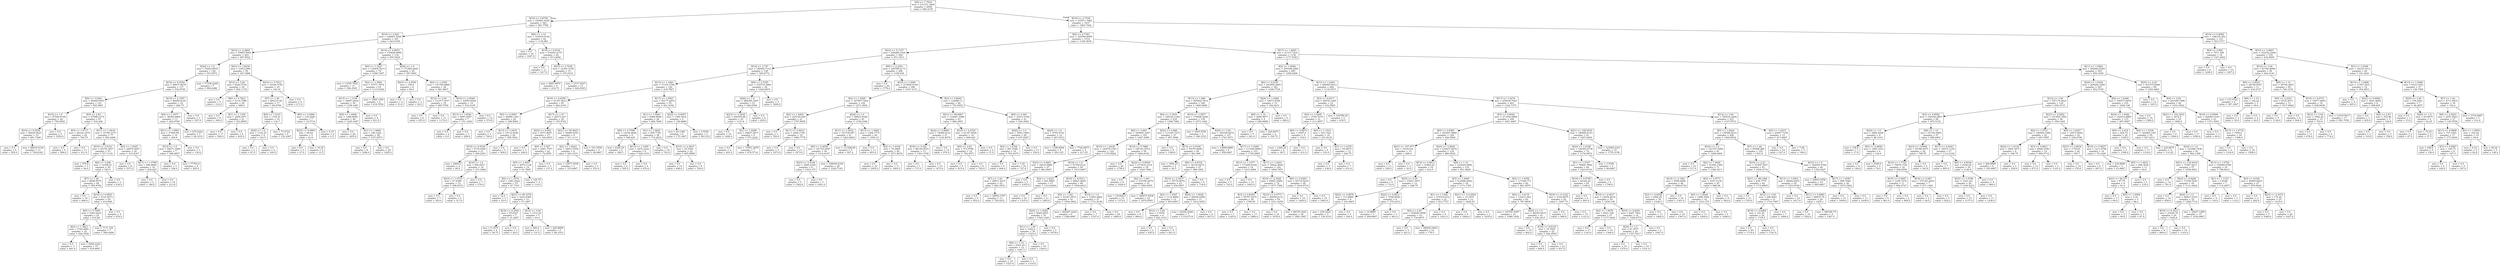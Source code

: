 digraph Tree {
node [shape=box] ;
0 [label="X[9] <= 1.7918\nmse = 331331.1669\nsamples = 2000\nvalue = 994.4155"] ;
1 [label="X[18] <= 9.8759\nmse = 193061.0329\nsamples = 363\nvalue = 681.7769"] ;
0 -> 1 [labeldistance=2.5, labelangle=45, headlabel="True"] ;
2 [label="X[10] <= 2.824\nmse = 144801.2926\nsamples = 321\nvalue = 623.0156"] ;
1 -> 2 ;
3 [label="X[10] <= 2.2804\nmse = 76603.5644\nsamples = 203\nvalue = 487.8522"] ;
2 -> 3 ;
4 [label="X[20] <= 1.0\nmse = 79263.8655\nsamples = 144\nvalue = 553.5972"] ;
3 -> 4 ;
5 [label="X[18] <= 8.5554\nmse = 68837.8678\nsamples = 137\nvalue = 530.9708"] ;
4 -> 5 ;
6 [label="X[0] <= 3.2041\nmse = 60948.5455\nsamples = 121\nvalue = 565.9091"] ;
5 -> 6 ;
7 [label="X[15] <= 1.0\nmse = 67040.9149\nsamples = 24\nvalue = 758.4583"] ;
6 -> 7 ;
8 [label="X[19] <= 0.9559\nmse = 56429.5623\nsamples = 19\nvalue = 681.7368"] ;
7 -> 8 ;
9 [label="mse = 0.0\nsamples = 8\nvalue = 595.0"] ;
8 -> 9 ;
10 [label="mse = 88018.5124\nsamples = 11\nvalue = 744.8182"] ;
8 -> 10 ;
11 [label="mse = 0.0\nsamples = 5\nvalue = 1050.0"] ;
7 -> 11 ;
12 [label="X[4] <= 2.83\nmse = 47998.2374\nsamples = 97\nvalue = 518.268"] ;
6 -> 12 ;
13 [label="X[5] <= 1.0717\nmse = 26142.1875\nsamples = 20\nvalue = 764.75"] ;
12 -> 13 ;
14 [label="mse = 0.0\nsamples = 9\nvalue = 586.0"] ;
13 -> 14 ;
15 [label="mse = 0.0\nsamples = 11\nvalue = 911.0"] ;
13 -> 15 ;
16 [label="X[11] <= 1.0416\nmse = 33796.3157\nsamples = 77\nvalue = 454.2468"] ;
12 -> 16 ;
17 [label="X[18] <= 3.0143\nmse = 25155.3457\nsamples = 53\nvalue = 517.1132"] ;
16 -> 17 ;
18 [label="mse = 578.0\nsamples = 3\nvalue = 44.0"] ;
17 -> 18 ;
19 [label="X[6] <= 3.296\nmse = 12394.01\nsamples = 50\nvalue = 545.5"] ;
17 -> 19 ;
20 [label="X[7] <= 1.26\nmse = 8698.9579\nsamples = 48\nvalue = 558.4792"] ;
19 -> 20 ;
21 [label="mse = 0.0\nsamples = 19\nvalue = 466.0"] ;
20 -> 21 ;
22 [label="X[19] <= 0.9953\nmse = 5123.8573\nsamples = 29\nvalue = 619.069"] ;
20 -> 22 ;
23 [label="X[0] <= 5.7099\nmse = 5383.6416\nsamples = 25\nvalue = 610.28"] ;
22 -> 23 ;
24 [label="X[2] <= 1.3823\nmse = 3742.4691\nsamples = 18\nvalue = 626.5556"] ;
23 -> 24 ;
25 [label="mse = 0.0\nsamples = 3\nvalue = 661.0"] ;
24 -> 25 ;
26 [label="mse = 4206.2222\nsamples = 15\nvalue = 619.6667"] ;
24 -> 26 ;
27 [label="mse = 7171.102\nsamples = 7\nvalue = 568.4286"] ;
23 -> 27 ;
28 [label="mse = 0.0\nsamples = 4\nvalue = 674.0"] ;
22 -> 28 ;
29 [label="mse = 0.0\nsamples = 2\nvalue = 234.0"] ;
19 -> 29 ;
30 [label="X[2] <= 1.4545\nmse = 24876.9097\nsamples = 24\nvalue = 315.4167"] ;
16 -> 30 ;
31 [label="mse = 0.0\nsamples = 8\nvalue = 537.0"] ;
30 -> 31 ;
32 [label="X[11] <= 1.0788\nmse = 490.9844\nsamples = 16\nvalue = 204.625"] ;
30 -> 32 ;
33 [label="mse = 0.0\nsamples = 2\nvalue = 146.0"] ;
32 -> 33 ;
34 [label="mse = 0.0\nsamples = 14\nvalue = 213.0"] ;
32 -> 34 ;
35 [label="X[10] <= 2.1597\nmse = 49456.8125\nsamples = 16\nvalue = 266.75"] ;
5 -> 35 ;
36 [label="X[9] <= 1.3077\nmse = 38562.6864\nsamples = 13\nvalue = 202.0769"] ;
35 -> 36 ;
37 [label="X[11] <= 1.0883\nmse = 37944.96\nsamples = 10\nvalue = 254.8"] ;
36 -> 37 ;
38 [label="X[15] <= 1.0\nmse = 44671.3469\nsamples = 7\nvalue = 308.2857"] ;
37 -> 38 ;
39 [label="mse = 0.0\nsamples = 3\nvalue = 326.0"] ;
38 -> 39 ;
40 [label="mse = 77763.0\nsamples = 4\nvalue = 295.0"] ;
38 -> 40 ;
41 [label="mse = 0.0\nsamples = 3\nvalue = 130.0"] ;
37 -> 41 ;
42 [label="mse = 470.2222\nsamples = 3\nvalue = 26.3333"] ;
36 -> 42 ;
43 [label="mse = 0.0\nsamples = 3\nvalue = 547.0"] ;
35 -> 43 ;
44 [label="mse = 77196.2449\nsamples = 7\nvalue = 996.4286"] ;
4 -> 44 ;
45 [label="X[23] <= 3.8236\nmse = 33812.848\nsamples = 59\nvalue = 327.3898"] ;
3 -> 45 ;
46 [label="X[12] <= 3.04\nmse = 8244.5744\nsamples = 34\nvalue = 462.1176"] ;
45 -> 46 ;
47 [label="mse = 0.0\nsamples = 5\nvalue = 312.0"] ;
46 -> 47 ;
48 [label="X[6] <= 5.7812\nmse = 5110.7586\nsamples = 29\nvalue = 488.0"] ;
46 -> 48 ;
49 [label="mse = 0.0\nsamples = 8\nvalue = 394.0"] ;
48 -> 49 ;
50 [label="X[1] <= 1.1355\nmse = 2409.2971\nsamples = 21\nvalue = 523.8095"] ;
48 -> 50 ;
51 [label="mse = 0.0\nsamples = 17\nvalue = 500.0"] ;
50 -> 51 ;
52 [label="mse = 0.0\nsamples = 4\nvalue = 625.0"] ;
50 -> 52 ;
53 [label="X[23] <= 5.7612\nmse = 10326.3744\nsamples = 25\nvalue = 144.16"] ;
45 -> 53 ;
54 [label="X[7] <= 1.26\nmse = 4052.0138\nsamples = 17\nvalue = 84.4706"] ;
53 -> 54 ;
55 [label="X[9] <= 1.5141\nmse = 1145.41\nsamples = 10\nvalue = 132.7"] ;
54 -> 55 ;
56 [label="X[26] <= 1.0\nmse = 1332.25\nsamples = 4\nvalue = 103.5"] ;
55 -> 56 ;
57 [label="mse = 0.0\nsamples = 2\nvalue = 67.0"] ;
56 -> 57 ;
58 [label="mse = 0.0\nsamples = 2\nvalue = 140.0"] ;
56 -> 58 ;
59 [label="mse = 73.4722\nsamples = 6\nvalue = 152.1667"] ;
55 -> 59 ;
60 [label="X[0] <= 3.0486\nmse = 134.2449\nsamples = 7\nvalue = 15.5714"] ;
54 -> 60 ;
61 [label="X[22] <= 0.9993\nmse = 60.64\nsamples = 5\nvalue = 21.6"] ;
60 -> 61 ;
62 [label="mse = 8.0\nsamples = 3\nvalue = 27.0"] ;
61 -> 62 ;
63 [label="mse = 30.25\nsamples = 2\nvalue = 13.5"] ;
61 -> 63 ;
64 [label="mse = 0.25\nsamples = 2\nvalue = 0.5"] ;
60 -> 64 ;
65 [label="mse = 0.0\nsamples = 8\nvalue = 271.0"] ;
53 -> 65 ;
66 [label="X[14] <= 0.8853\nmse = 176626.6889\nsamples = 118\nvalue = 855.5424"] ;
2 -> 66 ;
67 [label="X[0] <= 1.3227\nmse = 116454.5215\nsamples = 74\nvalue = 1008.7297"] ;
66 -> 67 ;
68 [label="mse = 13355.7025\nsamples = 11\nvalue = 396.4545"] ;
67 -> 68 ;
69 [label="X[2] <= 1.5991\nmse = 57571.7874\nsamples = 63\nvalue = 1115.6349"] ;
67 -> 69 ;
70 [label="X[13] <= 1.1194\nmse = 18067.6818\nsamples = 54\nvalue = 1199.1481"] ;
69 -> 70 ;
71 [label="X[9] <= 1.4408\nmse = 1266.8056\nsamples = 48\nvalue = 1245.1667"] ;
70 -> 71 ;
72 [label="mse = 0.0\nsamples = 20\nvalue = 1205.0"] ;
71 -> 72 ;
73 [label="X[1] <= 1.0689\nmse = 196.1224\nsamples = 28\nvalue = 1273.8571"] ;
71 -> 73 ;
74 [label="mse = 0.0\nsamples = 8\nvalue = 1296.0"] ;
73 -> 74 ;
75 [label="mse = 0.0\nsamples = 20\nvalue = 1265.0"] ;
73 -> 75 ;
76 [label="mse = 0.0\nsamples = 6\nvalue = 831.0"] ;
70 -> 76 ;
77 [label="mse = 1669.1358\nsamples = 9\nvalue = 614.5556"] ;
69 -> 77 ;
78 [label="X[26] <= 1.0\nmse = 171984.2645\nsamples = 44\nvalue = 597.9091"] ;
66 -> 78 ;
79 [label="X[23] <= 4.4554\nmse = 338.0\nsamples = 6\nvalue = 66.0"] ;
78 -> 79 ;
80 [label="mse = 0.0\nsamples = 4\nvalue = 53.0"] ;
79 -> 80 ;
81 [label="mse = 0.0\nsamples = 2\nvalue = 92.0"] ;
79 -> 81 ;
82 [label="X[2] <= 1.4395\nmse = 147359.9889\nsamples = 38\nvalue = 681.8947"] ;
78 -> 82 ;
83 [label="X[12] <= 3.04\nmse = 111077.4017\nsamples = 19\nvalue = 945.5789"] ;
82 -> 83 ;
84 [label="mse = 0.0\nsamples = 6\nvalue = 455.0"] ;
83 -> 84 ;
85 [label="mse = 0.0\nsamples = 13\nvalue = 1172.0"] ;
83 -> 85 ;
86 [label="X[10] <= 2.8546\nmse = 44583.8504\nsamples = 19\nvalue = 418.2105"] ;
82 -> 86 ;
87 [label="X[13] <= 1.0546\nmse = 8081.8367\nsamples = 7\nvalue = 151.1429"] ;
86 -> 87 ;
88 [label="mse = 0.0\nsamples = 2\nvalue = 9.0"] ;
87 -> 88 ;
89 [label="mse = 0.0\nsamples = 5\nvalue = 208.0"] ;
87 -> 89 ;
90 [label="mse = 0.0\nsamples = 12\nvalue = 574.0"] ;
86 -> 90 ;
91 [label="X[8] <= 1.14\nmse = 333818.9144\nsamples = 42\nvalue = 1130.881"] ;
1 -> 91 ;
92 [label="mse = 0.0\nsamples = 16\nvalue = 1647.0"] ;
91 -> 92 ;
93 [label="X[19] <= 0.9154\nmse = 274443.2737\nsamples = 26\nvalue = 813.2692"] ;
91 -> 93 ;
94 [label="mse = 0.0\nsamples = 11\nvalue = 1417.0"] ;
93 -> 94 ;
95 [label="X[23] <= 3.7636\nmse = 12393.3156\nsamples = 15\nvalue = 370.5333"] ;
93 -> 95 ;
96 [label="mse = 6697.6875\nsamples = 4\nvalue = 216.75"] ;
95 -> 96 ;
97 [label="mse = 2737.5207\nsamples = 11\nvalue = 426.4545"] ;
95 -> 97 ;
98 [label="X[10] <= 2.7538\nmse = 335511.7662\nsamples = 1637\nvalue = 1063.7422"] ;
0 -> 98 [labeldistance=2.5, labelangle=-45, headlabel="False"] ;
99 [label="X[6] <= 2.7383\nmse = 325506.8999\nsamples = 1514\nvalue = 1104.3639"] ;
98 -> 99 ;
100 [label="X[23] <= 5.1157\nmse = 294286.1924\nsamples = 364\nvalue = 873.1813"] ;
99 -> 100 ;
101 [label="X[10] <= 2.727\nmse = 196962.7123\nsamples = 158\nvalue = 565.6772"] ;
100 -> 101 ;
102 [label="X[13] <= 1.1063\nmse = 71310.3789\nsamples = 120\nvalue = 418.7667"] ;
101 -> 102 ;
103 [label="X[19] <= 0.9358\nmse = 41307.8613\nsamples = 65\nvalue = 264.2154"] ;
102 -> 103 ;
104 [label="X[5] <= 0.9567\nmse = 26999.1391\nsamples = 29\nvalue = 398.5862"] ;
103 -> 104 ;
105 [label="mse = 0.0\nsamples = 3\nvalue = 740.0"] ;
104 -> 105 ;
106 [label="X[13] <= 1.0472\nmse = 15112.9246\nsamples = 26\nvalue = 359.1923"] ;
104 -> 106 ;
107 [label="X[19] <= 0.9199\nmse = 5735.0385\nsamples = 21\nvalue = 309.2381"] ;
106 -> 107 ;
108 [label="mse = 2809.0\nsamples = 2\nvalue = 99.0"] ;
107 -> 108 ;
109 [label="X[16] <= 1.0\nmse = 900.6537\nsamples = 19\nvalue = 331.3684"] ;
107 -> 109 ;
110 [label="X[23] <= 1.6733\nmse = 47.6389\nsamples = 12\nvalue = 308.8333"] ;
109 -> 110 ;
111 [label="mse = 0.0\nsamples = 7\nvalue = 303.0"] ;
110 -> 111 ;
112 [label="mse = 0.0\nsamples = 5\nvalue = 317.0"] ;
110 -> 112 ;
113 [label="mse = 0.0\nsamples = 7\nvalue = 370.0"] ;
109 -> 113 ;
114 [label="mse = 0.0\nsamples = 5\nvalue = 569.0"] ;
106 -> 114 ;
115 [label="X[17] <= 1.07\nmse = 26573.027\nsamples = 36\nvalue = 155.9722"] ;
103 -> 115 ;
116 [label="X[24] <= 0.954\nmse = 6571.8957\nsamples = 27\nvalue = 104.2593"] ;
115 -> 116 ;
117 [label="mse = 0.0\nsamples = 5\nvalue = 246.0"] ;
116 -> 117 ;
118 [label="X[0] <= 5.527\nmse = 2461.7707\nsamples = 22\nvalue = 72.0455"] ;
116 -> 118 ;
119 [label="X[5] <= 1.0957\nmse = 2079.1136\nsamples = 19\nvalue = 61.7895"] ;
118 -> 119 ;
120 [label="X[2] <= 1.3576\nmse = 1661.2622\nsamples = 15\nvalue = 47.7333"] ;
119 -> 120 ;
121 [label="mse = 32.0\nsamples = 3\nvalue = 10.0"] ;
120 -> 121 ;
122 [label="X[21] <= 85.1078\nmse = 1623.6389\nsamples = 12\nvalue = 57.1667"] ;
120 -> 122 ;
123 [label="X[18] <= 6.4503\nmse = 95.6327\nsamples = 7\nvalue = 31.2857"] ;
122 -> 123 ;
124 [label="mse = 0.1875\nsamples = 4\nvalue = 39.75"] ;
123 -> 124 ;
125 [label="mse = 0.0\nsamples = 3\nvalue = 20.0"] ;
123 -> 125 ;
126 [label="X[12] <= 3.04\nmse = 1512.24\nsamples = 5\nvalue = 93.4"] ;
122 -> 126 ;
127 [label="mse = 484.0\nsamples = 2\nvalue = 131.0"] ;
126 -> 127 ;
128 [label="mse = 626.8889\nsamples = 3\nvalue = 68.3333"] ;
126 -> 128 ;
129 [label="mse = 126.75\nsamples = 4\nvalue = 114.5"] ;
119 -> 129 ;
130 [label="mse = 0.0\nsamples = 3\nvalue = 137.0"] ;
118 -> 130 ;
131 [label="X[21] <= 95.4045\nmse = 54485.6543\nsamples = 9\nvalue = 311.1111"] ;
115 -> 131 ;
132 [label="X[2] <= 1.6023\nmse = 29013.5556\nsamples = 6\nvalue = 443.3333"] ;
131 -> 132 ;
133 [label="mse = 33973.5556\nsamples = 3\nvalue = 333.6667"] ;
132 -> 133 ;
134 [label="mse = 0.0\nsamples = 3\nvalue = 553.0"] ;
132 -> 134 ;
135 [label="mse = 533.5556\nsamples = 3\nvalue = 46.6667"] ;
131 -> 135 ;
136 [label="X[17] <= 1.0597\nmse = 45177.2979\nsamples = 55\nvalue = 601.4182"] ;
102 -> 136 ;
137 [label="X[1] <= 1.0463\nmse = 6066.9646\nsamples = 46\nvalue = 689.7609"] ;
136 -> 137 ;
138 [label="X[0] <= 4.7588\nmse = 14339.4844\nsamples = 8\nvalue = 568.625"] ;
137 -> 138 ;
139 [label="mse = 4160.25\nsamples = 2\nvalue = 389.5"] ;
138 -> 139 ;
140 [label="X[13] <= 1.1095\nmse = 3472.2222\nsamples = 6\nvalue = 628.3333"] ;
138 -> 140 ;
141 [label="mse = 0.0\nsamples = 2\nvalue = 545.0"] ;
140 -> 141 ;
142 [label="mse = 0.0\nsamples = 4\nvalue = 670.0"] ;
140 -> 142 ;
143 [label="X[1] <= 1.0642\nmse = 585.7729\nsamples = 38\nvalue = 715.2632"] ;
137 -> 143 ;
144 [label="mse = 0.0\nsamples = 16\nvalue = 743.0"] ;
143 -> 144 ;
145 [label="X[10] <= 2.5037\nmse = 45.3554\nsamples = 22\nvalue = 695.0909"] ;
143 -> 145 ;
146 [label="mse = 0.0\nsamples = 14\nvalue = 690.0"] ;
145 -> 146 ;
147 [label="mse = 0.0\nsamples = 8\nvalue = 704.0"] ;
145 -> 147 ;
148 [label="X[22] <= 0.9057\nmse = 1306.5432\nsamples = 9\nvalue = 149.8889"] ;
136 -> 148 ;
149 [label="mse = 40.1389\nsamples = 6\nvalue = 175.1667"] ;
148 -> 149 ;
150 [label="mse = 5.5556\nsamples = 3\nvalue = 99.3333"] ;
148 -> 150 ;
151 [label="X[9] <= 2.7255\nmse = 310374.3968\nsamples = 38\nvalue = 1029.6053"] ;
101 -> 151 ;
152 [label="X[26] <= 1.0\nmse = 280385.3297\nsamples = 33\nvalue = 928.9394"] ;
151 -> 152 ;
153 [label="X[23] <= 3.3638\nmse = 200354.88\nsamples = 25\nvalue = 1131.8"] ;
152 -> 153 ;
154 [label="mse = 0.0\nsamples = 16\nvalue = 1446.0"] ;
153 -> 154 ;
155 [label="X[1] <= 1.0298\nmse = 69027.0617\nsamples = 9\nvalue = 573.2222"] ;
153 -> 155 ;
156 [label="mse = 0.0\nsamples = 2\nvalue = 201.0"] ;
155 -> 156 ;
157 [label="mse = 37853.3878\nsamples = 7\nvalue = 679.5714"] ;
155 -> 157 ;
158 [label="mse = 0.0\nsamples = 8\nvalue = 295.0"] ;
152 -> 158 ;
159 [label="mse = 0.0\nsamples = 5\nvalue = 1694.0"] ;
151 -> 159 ;
160 [label="X[9] <= 2.2261\nmse = 240780.2173\nsamples = 206\nvalue = 1109.034"] ;
100 -> 160 ;
161 [label="mse = 0.0\nsamples = 20\nvalue = 1776.0"] ;
160 -> 161 ;
162 [label="X[10] <= 1.8481\nmse = 213694.6144\nsamples = 186\nvalue = 1037.3172"] ;
160 -> 162 ;
163 [label="X[2] <= 1.5409\nmse = 167087.7264\nsamples = 102\nvalue = 1271.3824"] ;
162 -> 163 ;
164 [label="X[2] <= 1.4465\nmse = 225140.059\nsamples = 21\nvalue = 1707.8095"] ;
163 -> 164 ;
165 [label="mse = 0.0\nsamples = 3\nvalue = 550.0"] ;
164 -> 165 ;
166 [label="X[11] <= 0.9033\nmse = 2006.1728\nsamples = 18\nvalue = 1900.7778"] ;
164 -> 166 ;
167 [label="mse = 0.0\nsamples = 5\nvalue = 1973.0"] ;
166 -> 167 ;
168 [label="mse = 0.0\nsamples = 13\nvalue = 1873.0"] ;
166 -> 168 ;
169 [label="X[26] <= 1.0\nmse = 89853.9326\nsamples = 81\nvalue = 1158.2346"] ;
163 -> 169 ;
170 [label="X[11] <= 1.0252\nmse = 153736.997\nsamples = 41\nvalue = 1263.6829"] ;
169 -> 170 ;
171 [label="X[0] <= 5.2659\nmse = 141723.4097\nsamples = 36\nvalue = 1310.4167"] ;
170 -> 171 ;
172 [label="X[23] <= 5.4148\nmse = 3900.2344\nsamples = 8\nvalue = 1610.375"] ;
171 -> 172 ;
173 [label="mse = 0.0\nsamples = 5\nvalue = 1562.0"] ;
172 -> 173 ;
174 [label="mse = 0.0\nsamples = 3\nvalue = 1691.0"] ;
172 -> 174 ;
175 [label="mse = 148049.4184\nsamples = 28\nvalue = 1224.7143"] ;
171 -> 175 ;
176 [label="mse = 111288.96\nsamples = 5\nvalue = 927.2"] ;
170 -> 176 ;
177 [label="X[13] <= 1.0465\nmse = 1294.1775\nsamples = 40\nvalue = 1050.15"] ;
169 -> 177 ;
178 [label="mse = 0.0\nsamples = 11\nvalue = 993.0"] ;
177 -> 178 ;
179 [label="X[2] <= 1.6336\nmse = 76.2806\nsamples = 29\nvalue = 1071.8276"] ;
177 -> 179 ;
180 [label="mse = 0.0\nsamples = 18\nvalue = 1065.0"] ;
179 -> 180 ;
181 [label="mse = 0.0\nsamples = 11\nvalue = 1083.0"] ;
179 -> 181 ;
182 [label="X[3] <= 0.8044\nmse = 122980.11\nsamples = 84\nvalue = 753.0952"] ;
162 -> 182 ;
183 [label="X[21] <= 98.8067\nmse = 114691.3088\nsamples = 43\nvalue = 966.3953"] ;
182 -> 183 ;
184 [label="X[22] <= 0.8885\nmse = 74008.6118\nsamples = 27\nvalue = 1130.4074"] ;
183 -> 184 ;
185 [label="X[18] <= 5.422\nmse = 96159.0533\nsamples = 13\nvalue = 1303.1538"] ;
184 -> 185 ;
186 [label="mse = 0.0\nsamples = 3\nvalue = 737.0"] ;
185 -> 186 ;
187 [label="mse = 0.0\nsamples = 10\nvalue = 1473.0"] ;
185 -> 187 ;
188 [label="mse = 0.0\nsamples = 14\nvalue = 970.0"] ;
184 -> 188 ;
189 [label="X[10] <= 2.4725\nmse = 61347.8594\nsamples = 16\nvalue = 689.625"] ;
183 -> 189 ;
190 [label="X[4] <= 2.83\nmse = 573.9796\nsamples = 14\nvalue = 782.8571"] ;
189 -> 190 ;
191 [label="mse = 0.0\nsamples = 5\nvalue = 815.0"] ;
190 -> 191 ;
192 [label="mse = 0.0\nsamples = 9\nvalue = 765.0"] ;
190 -> 192 ;
193 [label="mse = 0.0\nsamples = 2\nvalue = 37.0"] ;
189 -> 193 ;
194 [label="X[9] <= 2.943\nmse = 33913.0184\nsamples = 41\nvalue = 529.3902"] ;
182 -> 194 ;
195 [label="X[26] <= 1.0\nmse = 5943.3389\nsamples = 29\nvalue = 637.6207"] ;
194 -> 195 ;
196 [label="X[2] <= 1.6764\nmse = 961.5586\nsamples = 16\nvalue = 703.9375"] ;
195 -> 196 ;
197 [label="mse = 0.0\nsamples = 6\nvalue = 664.0"] ;
196 -> 197 ;
198 [label="mse = 7.29\nsamples = 10\nvalue = 727.9"] ;
196 -> 198 ;
199 [label="mse = 0.0\nsamples = 13\nvalue = 556.0"] ;
195 -> 199 ;
200 [label="X[26] <= 1.0\nmse = 4785.9722\nsamples = 12\nvalue = 267.8333"] ;
194 -> 200 ;
201 [label="mse = 1396.6094\nsamples = 8\nvalue = 293.125"] ;
200 -> 201 ;
202 [label="mse = 7726.6875\nsamples = 4\nvalue = 217.25"] ;
200 -> 202 ;
203 [label="X[17] <= 1.0665\nmse = 313117.819\nsamples = 1150\nvalue = 1177.5383"] ;
99 -> 203 ;
204 [label="X[2] <= 1.4944\nmse = 295308.2569\nsamples = 845\nvalue = 1259.6296"] ;
203 -> 204 ;
205 [label="X[6] <= 5.9195\nmse = 243995.2005\nsamples = 361\nvalue = 1448.7729"] ;
204 -> 205 ;
206 [label="X[13] <= 1.089\nmse = 205492.7614\nsamples = 348\nvalue = 1490.0086"] ;
205 -> 206 ;
207 [label="X[0] <= 3.1833\nmse = 189120.1244\nsamples = 218\nvalue = 1380.7982"] ;
206 -> 207 ;
208 [label="X[9] <= 3.065\nmse = 160905.3297\nsamples = 181\nvalue = 1467.3094"] ;
207 -> 208 ;
209 [label="X[10] <= 1.8238\nmse = 120676.1503\nsamples = 122\nvalue = 1370.9262"] ;
208 -> 209 ;
210 [label="X[23] <= 4.0601\nmse = 32610.8889\nsamples = 27\nvalue = 863.6667"] ;
209 -> 210 ;
211 [label="X[7] <= 1.26\nmse = 29811.4215\nsamples = 22\nvalue = 820.1818"] ;
210 -> 211 ;
212 [label="mse = 0.0\nsamples = 9\nvalue = 952.0"] ;
211 -> 212 ;
213 [label="mse = 30092.3787\nsamples = 13\nvalue = 728.9231"] ;
211 -> 213 ;
214 [label="mse = 0.0\nsamples = 5\nvalue = 1055.0"] ;
210 -> 214 ;
215 [label="X[16] <= 1.0\nmse = 51789.8121\nsamples = 95\nvalue = 1515.0947"] ;
209 -> 215 ;
216 [label="X[2] <= 1.4221\nmse = 603.5665\nsamples = 27\nvalue = 1314.6296"] ;
215 -> 216 ;
217 [label="mse = 0.0\nsamples = 16\nvalue = 1335.0"] ;
216 -> 217 ;
218 [label="mse = 0.0\nsamples = 11\nvalue = 1285.0"] ;
216 -> 218 ;
219 [label="X[19] <= 0.9513\nmse = 49821.8605\nsamples = 68\nvalue = 1594.6912"] ;
215 -> 219 ;
220 [label="X[5] <= 1.041\nmse = 53347.0672\nsamples = 41\nvalue = 1504.3902"] ;
219 -> 220 ;
221 [label="X[24] <= 1.0282\nmse = 5669.2653\nsamples = 35\nvalue = 1545.1429"] ;
220 -> 221 ;
222 [label="X[11] <= 1.09\nmse = 3182.0\nsamples = 30\nvalue = 1523.0"] ;
221 -> 222 ;
223 [label="X[8] <= 1.14\nmse = 6301.25\nsamples = 12\nvalue = 1491.5"] ;
222 -> 223 ;
224 [label="mse = 0.0\nsamples = 10\nvalue = 1527.0"] ;
223 -> 224 ;
225 [label="mse = 0.0\nsamples = 2\nvalue = 1314.0"] ;
223 -> 225 ;
226 [label="mse = 0.0\nsamples = 18\nvalue = 1544.0"] ;
222 -> 226 ;
227 [label="mse = 0.0\nsamples = 5\nvalue = 1678.0"] ;
221 -> 227 ;
228 [label="mse = 265267.2222\nsamples = 6\nvalue = 1266.6667"] ;
220 -> 228 ;
229 [label="X[15] <= 1.0\nmse = 13283.4842\nsamples = 27\nvalue = 1731.8148"] ;
219 -> 229 ;
230 [label="mse = 0.0\nsamples = 7\nvalue = 1537.0"] ;
229 -> 230 ;
231 [label="mse = 0.0\nsamples = 20\nvalue = 1800.0"] ;
229 -> 231 ;
232 [label="X[14] <= 0.7868\nmse = 185161.0514\nsamples = 59\nvalue = 1666.6102"] ;
208 -> 232 ;
233 [label="mse = 0.0\nsamples = 20\nvalue = 1756.0"] ;
232 -> 233 ;
234 [label="X[22] <= 0.8938\nmse = 273916.3314\nsamples = 39\nvalue = 1620.7692"] ;
232 -> 234 ;
235 [label="mse = 0.0\nsamples = 6\nvalue = 1820.0"] ;
234 -> 235 ;
236 [label="X[2] <= 1.461\nmse = 315190.2479\nsamples = 33\nvalue = 1584.5455"] ;
234 -> 236 ;
237 [label="mse = 191844.0\nsamples = 10\nvalue = 1372.0"] ;
236 -> 237 ;
238 [label="mse = 340637.6938\nsamples = 23\nvalue = 1676.9565"] ;
236 -> 238 ;
239 [label="X[22] <= 0.988\nmse = 111430.7275\nsamples = 37\nvalue = 957.5946"] ;
207 -> 239 ;
240 [label="mse = 0.0\nsamples = 8\nvalue = 1380.0"] ;
239 -> 240 ;
241 [label="X[14] <= 0.9106\nmse = 79370.9608\nsamples = 29\nvalue = 841.069"] ;
239 -> 241 ;
242 [label="mse = 1892.25\nsamples = 2\nvalue = 56.5"] ;
241 -> 242 ;
243 [label="X[6] <= 4.6518\nmse = 36136.4472\nsamples = 27\nvalue = 899.1852"] ;
241 -> 243 ;
244 [label="X[10] <= 2.5437\nmse = 35718.9074\nsamples = 23\nvalue = 930.6957"] ;
243 -> 244 ;
245 [label="X[2] <= 1.4397\nmse = 1112.8889\nsamples = 12\nvalue = 855.6667"] ;
244 -> 245 ;
246 [label="mse = 0.0\nsamples = 6\nvalue = 889.0"] ;
245 -> 246 ;
247 [label="X[12] <= 3.04\nmse = 3.5556\nsamples = 6\nvalue = 822.3333"] ;
245 -> 247 ;
248 [label="mse = 0.0\nsamples = 2\nvalue = 825.0"] ;
247 -> 248 ;
249 [label="mse = 0.0\nsamples = 4\nvalue = 821.0"] ;
247 -> 249 ;
250 [label="X[24] <= 1.0026\nmse = 60630.4298\nsamples = 11\nvalue = 1012.5455"] ;
244 -> 250 ;
251 [label="mse = 64362.2449\nsamples = 7\nvalue = 1118.5714"] ;
250 -> 251 ;
252 [label="mse = 0.0\nsamples = 4\nvalue = 827.0"] ;
250 -> 252 ;
253 [label="mse = 0.0\nsamples = 4\nvalue = 718.0"] ;
243 -> 253 ;
254 [label="X[10] <= 1.5977\nmse = 179408.5248\nsamples = 130\nvalue = 1673.1462"] ;
206 -> 254 ;
255 [label="mse = 1605.5556\nsamples = 3\nvalue = 396.3333"] ;
254 -> 255 ;
256 [label="X[25] <= 3.29\nmse = 144189.0474\nsamples = 127\nvalue = 1703.3071"] ;
254 -> 256 ;
257 [label="mse = 13868.8889\nsamples = 6\nvalue = 856.6667"] ;
256 -> 257 ;
258 [label="X[17] <= 1.0284\nmse = 113344.8998\nsamples = 121\nvalue = 1745.2893"] ;
256 -> 258 ;
259 [label="X[13] <= 1.1077\nmse = 171699.9169\nsamples = 19\nvalue = 1415.3684"] ;
258 -> 259 ;
260 [label="mse = 0.0\nsamples = 5\nvalue = 722.0"] ;
259 -> 260 ;
261 [label="mse = 0.0\nsamples = 14\nvalue = 1663.0"] ;
259 -> 261 ;
262 [label="X[11] <= 1.0203\nmse = 78422.4644\nsamples = 102\nvalue = 1806.7451"] ;
258 -> 262 ;
263 [label="X[10] <= 2.3028\nmse = 64861.0489\nsamples = 74\nvalue = 1877.7568"] ;
262 -> 263 ;
264 [label="X[3] <= 0.8383\nmse = 55707.4275\nsamples = 20\nvalue = 1786.85"] ;
263 -> 264 ;
265 [label="mse = 0.0\nsamples = 3\nvalue = 1225.0"] ;
264 -> 265 ;
266 [label="mse = 0.0\nsamples = 17\nvalue = 1886.0"] ;
264 -> 266 ;
267 [label="X[23] <= 4.6773\nmse = 64056.9112\nsamples = 54\nvalue = 1911.4259"] ;
263 -> 267 ;
268 [label="mse = 0.0\nsamples = 16\nvalue = 1978.0"] ;
267 -> 268 ;
269 [label="mse = 88376.3442\nsamples = 38\nvalue = 1883.3947"] ;
267 -> 269 ;
270 [label="X[0] <= 5.8293\nmse = 65714.9235\nsamples = 28\nvalue = 1619.0714"] ;
262 -> 270 ;
271 [label="mse = 0.0\nsamples = 18\nvalue = 1428.0"] ;
270 -> 271 ;
272 [label="mse = 0.0\nsamples = 10\nvalue = 1963.0"] ;
270 -> 272 ;
273 [label="X[24] <= 1.0464\nmse = 10673.4556\nsamples = 13\nvalue = 344.9231"] ;
205 -> 273 ;
274 [label="X[8] <= 1.14\nmse = 2090.9877\nsamples = 9\nvalue = 280.8889"] ;
273 -> 274 ;
275 [label="mse = 0.0\nsamples = 5\nvalue = 241.0"] ;
274 -> 275 ;
276 [label="mse = 229.6875\nsamples = 4\nvalue = 330.75"] ;
274 -> 276 ;
277 [label="mse = 0.0\nsamples = 4\nvalue = 489.0"] ;
273 -> 277 ;
278 [label="X[13] <= 1.0293\nmse = 286995.0612\nsamples = 484\nvalue = 1118.5537"] ;
204 -> 278 ;
279 [label="X[3] <= 0.9317\nmse = 20076.1285\nsamples = 23\nvalue = 232.9565"] ;
278 -> 279 ;
280 [label="X[2] <= 1.5295\nmse = 3749.7279\nsamples = 21\nvalue = 213.2857"] ;
279 -> 280 ;
281 [label="X[6] <= 4.9874\nmse = 9397.6\nsamples = 5\nvalue = 154.0"] ;
280 -> 281 ;
282 [label="mse = 1260.25\nsamples = 2\nvalue = 38.5"] ;
281 -> 282 ;
283 [label="mse = 0.0\nsamples = 3\nvalue = 231.0"] ;
281 -> 283 ;
284 [label="X[0] <= 1.1519\nmse = 543.1523\nsamples = 16\nvalue = 231.8125"] ;
280 -> 284 ;
285 [label="mse = 0.0\nsamples = 4\nvalue = 193.0"] ;
284 -> 285 ;
286 [label="X[1] <= 1.0379\nmse = 54.6875\nsamples = 12\nvalue = 244.75"] ;
284 -> 286 ;
287 [label="mse = 0.0\nsamples = 5\nvalue = 236.0"] ;
286 -> 287 ;
288 [label="mse = 0.0\nsamples = 7\nvalue = 251.0"] ;
286 -> 288 ;
289 [label="mse = 144780.25\nsamples = 2\nvalue = 439.5"] ;
279 -> 289 ;
290 [label="X[17] <= 1.0274\nmse = 259230.7923\nsamples = 461\nvalue = 1162.7375"] ;
278 -> 290 ;
291 [label="X[3] <= 0.9444\nmse = 273302.6989\nsamples = 240\nvalue = 1001.4667"] ;
290 -> 291 ;
292 [label="X[9] <= 2.8385\nmse = 243447.9868\nsamples = 149\nvalue = 820.5906"] ;
291 -> 292 ;
293 [label="X[21] <= 107.077\nmse = 10193.04\nsamples = 15\nvalue = 289.4"] ;
292 -> 293 ;
294 [label="mse = 0.0\nsamples = 13\nvalue = 329.0"] ;
293 -> 294 ;
295 [label="mse = 0.0\nsamples = 2\nvalue = 32.0"] ;
293 -> 295 ;
296 [label="X[23] <= 3.5646\nmse = 234437.4674\nsamples = 134\nvalue = 880.0522"] ;
292 -> 296 ;
297 [label="X[14] <= 0.8411\nmse = 53962.25\nsamples = 18\nvalue = 416.5"] ;
296 -> 297 ;
298 [label="mse = 0.0\nsamples = 6\nvalue = 712.0"] ;
297 -> 298 ;
299 [label="X[25] <= 3.29\nmse = 15453.1875\nsamples = 12\nvalue = 268.75"] ;
297 -> 299 ;
300 [label="X[22] <= 0.9676\nmse = 713.8889\nsamples = 6\nvalue = 161.6667"] ;
299 -> 300 ;
301 [label="mse = 430.2222\nsamples = 3\nvalue = 139.3333"] ;
300 -> 301 ;
302 [label="mse = 0.0\nsamples = 3\nvalue = 184.0"] ;
300 -> 302 ;
303 [label="X[22] <= 0.9812\nmse = 7258.8056\nsamples = 6\nvalue = 375.8333"] ;
299 -> 303 ;
304 [label="mse = 10.8889\nsamples = 3\nvalue = 290.6667"] ;
303 -> 304 ;
305 [label="mse = 0.0\nsamples = 3\nvalue = 461.0"] ;
303 -> 305 ;
306 [label="X[8] <= 1.14\nmse = 223924.6894\nsamples = 116\nvalue = 951.9828"] ;
296 -> 306 ;
307 [label="X[5] <= 1.0969\nmse = 412998.2042\nsamples = 34\nvalue = 1171.1765"] ;
306 -> 307 ;
308 [label="X[1] <= 1.1364\nmse = 274310.812\nsamples = 22\nvalue = 812.7727"] ;
307 -> 308 ;
309 [label="X[4] <= 2.83\nmse = 354820.5898\nsamples = 16\nvalue = 734.6875"] ;
308 -> 309 ;
310 [label="mse = 0.0\nsamples = 2\nvalue = 421.0"] ;
309 -> 310 ;
311 [label="mse = 389443.9643\nsamples = 14\nvalue = 779.5"] ;
309 -> 311 ;
312 [label="mse = 0.0\nsamples = 6\nvalue = 1021.0"] ;
308 -> 312 ;
313 [label="X[21] <= 113.6581\nmse = 15.1875\nsamples = 12\nvalue = 1828.25"] ;
307 -> 313 ;
314 [label="mse = 0.0\nsamples = 9\nvalue = 1826.0"] ;
313 -> 314 ;
315 [label="mse = 0.0\nsamples = 3\nvalue = 1835.0"] ;
313 -> 315 ;
316 [label="X[2] <= 1.6558\nmse = 117346.771\nsamples = 82\nvalue = 861.0976"] ;
306 -> 316 ;
317 [label="X[6] <= 3.6135\nmse = 132213.661\nsamples = 62\nvalue = 787.9839"] ;
316 -> 317 ;
318 [label="mse = 167047.8367\nsamples = 21\nvalue = 1080.1429"] ;
317 -> 318 ;
319 [label="X[20] <= 1.0\nmse = 48259.5419\nsamples = 41\nvalue = 638.3415"] ;
317 -> 319 ;
320 [label="mse = 0.0\nsamples = 19\nvalue = 402.0"] ;
319 -> 320 ;
321 [label="X[18] <= 8.8125\nmse = 35.7025\nsamples = 22\nvalue = 842.4545"] ;
319 -> 321 ;
322 [label="mse = 0.0\nsamples = 10\nvalue = 849.0"] ;
321 -> 322 ;
323 [label="mse = 0.0\nsamples = 12\nvalue = 837.0"] ;
321 -> 323 ;
324 [label="X[18] <= 4.3152\nmse = 3316.6875\nsamples = 20\nvalue = 1087.75"] ;
316 -> 324 ;
325 [label="mse = 0.0\nsamples = 5\nvalue = 988.0"] ;
324 -> 325 ;
326 [label="mse = 0.0\nsamples = 15\nvalue = 1121.0"] ;
324 -> 326 ;
327 [label="X[21] <= 106.6535\nmse = 180906.9153\nsamples = 91\nvalue = 1297.6264"] ;
291 -> 327 ;
328 [label="X[22] <= 1.0198\nmse = 126305.0739\nsamples = 72\nvalue = 1176.8472"] ;
327 -> 328 ;
329 [label="X[1] <= 1.0747\nmse = 78860.7906\nsamples = 69\nvalue = 1223.8116"] ;
328 -> 329 ;
330 [label="X[19] <= 0.9789\nmse = 62326.24\nsamples = 65\nvalue = 1188.6"] ;
329 -> 330 ;
331 [label="mse = 0.0\nsamples = 6\nvalue = 493.0"] ;
330 -> 331 ;
332 [label="X[10] <= 2.0437\nmse = 14454.4614\nsamples = 59\nvalue = 1259.339"] ;
330 -> 332 ;
333 [label="X[2] <= 1.5678\nmse = 9421.358\nsamples = 27\nvalue = 1177.4444"] ;
332 -> 333 ;
334 [label="mse = 0.0\nsamples = 17\nvalue = 1103.0"] ;
333 -> 334 ;
335 [label="mse = 0.0\nsamples = 10\nvalue = 1304.0"] ;
333 -> 335 ;
336 [label="X[18] <= 8.6091\nmse = 8267.7461\nsamples = 32\nvalue = 1328.4375"] ;
332 -> 336 ;
337 [label="X[26] <= 1.0\nmse = 81.5577\nsamples = 29\nvalue = 1357.5517"] ;
336 -> 337 ;
338 [label="mse = 0.0\nsamples = 10\nvalue = 1370.0"] ;
337 -> 338 ;
339 [label="mse = 0.0\nsamples = 19\nvalue = 1351.0"] ;
337 -> 339 ;
340 [label="mse = 0.0\nsamples = 3\nvalue = 1047.0"] ;
336 -> 340 ;
341 [label="mse = 0.0\nsamples = 4\nvalue = 1796.0"] ;
329 -> 341 ;
342 [label="mse = 3.5556\nsamples = 3\nvalue = 96.6667"] ;
328 -> 342 ;
343 [label="mse = 123060.2161\nsamples = 19\nvalue = 1755.3158"] ;
327 -> 343 ;
344 [label="X[12] <= 3.04\nmse = 185032.2464\nsamples = 221\nvalue = 1337.8733"] ;
290 -> 344 ;
345 [label="X[5] <= 1.0629\nmse = 130580.8333\nsamples = 206\nvalue = 1404.8932"] ;
344 -> 345 ;
346 [label="X[16] <= 1.0\nmse = 121357.5284\nsamples = 81\nvalue = 1209.0494"] ;
345 -> 346 ;
347 [label="mse = 0.0\nsamples = 10\nvalue = 517.0"] ;
346 -> 347 ;
348 [label="X[2] <= 1.5628\nmse = 61494.1369\nsamples = 71\nvalue = 1306.5211"] ;
346 -> 348 ;
349 [label="X[10] <= 2.1841\nmse = 5958.4806\nsamples = 46\nvalue = 1480.6739"] ;
348 -> 349 ;
350 [label="X[3] <= 0.8558\nmse = 2560.25\nsamples = 30\nvalue = 1528.5"] ;
349 -> 350 ;
351 [label="mse = 0.0\nsamples = 11\nvalue = 1462.0"] ;
350 -> 351 ;
352 [label="mse = 0.0\nsamples = 19\nvalue = 1567.0"] ;
350 -> 352 ;
353 [label="mse = 0.0\nsamples = 16\nvalue = 1391.0"] ;
349 -> 353 ;
354 [label="X[0] <= 3.9773\nmse = 5191.5136\nsamples = 25\nvalue = 986.08"] ;
348 -> 354 ;
355 [label="X[0] <= 3.5644\nmse = 1898.3594\nsamples = 16\nvalue = 1033.375"] ;
354 -> 355 ;
356 [label="mse = 0.0\nsamples = 11\nvalue = 1004.0"] ;
355 -> 356 ;
357 [label="mse = 0.0\nsamples = 5\nvalue = 1098.0"] ;
355 -> 357 ;
358 [label="mse = 0.0\nsamples = 9\nvalue = 902.0"] ;
354 -> 358 ;
359 [label="X[7] <= 1.26\nmse = 95598.288\nsamples = 125\nvalue = 1531.8"] ;
345 -> 359 ;
360 [label="X[10] <= 2.23\nmse = 31950.7657\nsamples = 81\nvalue = 1630.2716"] ;
359 -> 360 ;
361 [label="X[21] <= 88.1466\nmse = 438.7375\nsamples = 42\nvalue = 1719.6905"] ;
360 -> 361 ;
362 [label="mse = 0.0\nsamples = 11\nvalue = 1745.0"] ;
361 -> 362 ;
363 [label="X[12] <= 3.04\nmse = 286.4641\nsamples = 31\nvalue = 1710.7097"] ;
361 -> 363 ;
364 [label="X[18] <= 4.6985\nmse = 101.25\nsamples = 24\nvalue = 1718.5"] ;
363 -> 364 ;
365 [label="mse = 0.0\nsamples = 20\nvalue = 1714.0"] ;
364 -> 365 ;
366 [label="mse = 0.0\nsamples = 4\nvalue = 1741.0"] ;
364 -> 366 ;
367 [label="mse = 0.0\nsamples = 7\nvalue = 1684.0"] ;
363 -> 367 ;
368 [label="X[13] <= 1.0503\nmse = 48002.8455\nsamples = 39\nvalue = 1533.9744"] ;
360 -> 368 ;
369 [label="mse = 0.0\nsamples = 19\nvalue = 1617.0"] ;
368 -> 369 ;
370 [label="X[11] <= 0.9885\nmse = 80835.79\nsamples = 20\nvalue = 1455.1"] ;
368 -> 370 ;
371 [label="mse = 0.0\nsamples = 16\nvalue = 1502.0"] ;
370 -> 371 ;
372 [label="mse = 360186.75\nsamples = 4\nvalue = 1267.5"] ;
370 -> 372 ;
373 [label="X[15] <= 1.0\nmse = 162055.4768\nsamples = 44\nvalue = 1350.5227"] ;
359 -> 373 ;
374 [label="mse = 29043.5556\nsamples = 18\nvalue = 885.6667"] ;
373 -> 374 ;
375 [label="X[17] <= 1.0387\nmse = 968.7648\nsamples = 26\nvalue = 1672.3462"] ;
373 -> 375 ;
376 [label="mse = 0.0\nsamples = 15\nvalue = 1699.0"] ;
375 -> 376 ;
377 [label="mse = 0.0\nsamples = 11\nvalue = 1636.0"] ;
375 -> 377 ;
378 [label="X[5] <= 1.0415\nmse = 23997.7156\nsamples = 15\nvalue = 417.4667"] ;
344 -> 378 ;
379 [label="mse = 0.0\nsamples = 10\nvalue = 527.0"] ;
378 -> 379 ;
380 [label="mse = 7.84\nsamples = 5\nvalue = 198.4"] ;
378 -> 380 ;
381 [label="X[11] <= 1.0842\nmse = 292062.8349\nsamples = 305\nvalue = 950.1049"] ;
203 -> 381 ;
382 [label="X[24] <= 1.0254\nmse = 209282.1958\nsamples = 247\nvalue = 852.5749"] ;
381 -> 382 ;
383 [label="X[12] <= 3.04\nmse = 187174.5423\nsamples = 122\nvalue = 656.3115"] ;
382 -> 383 ;
384 [label="X[3] <= 0.8592\nmse = 156166.2801\nsamples = 66\nvalue = 874.5152"] ;
383 -> 384 ;
385 [label="X[20] <= 1.0\nmse = 3980.4444\nsamples = 9\nvalue = 88.3333"] ;
384 -> 385 ;
386 [label="mse = 338.0\nsamples = 3\nvalue = 17.0"] ;
385 -> 386 ;
387 [label="X[5] <= 0.9656\nmse = 1985.3333\nsamples = 6\nvalue = 124.0"] ;
385 -> 387 ;
388 [label="mse = 0.0\nsamples = 4\nvalue = 148.0"] ;
387 -> 388 ;
389 [label="mse = 2500.0\nsamples = 2\nvalue = 76.0"] ;
387 -> 389 ;
390 [label="X[8] <= 1.14\nmse = 67194.5085\nsamples = 57\nvalue = 998.6491"] ;
384 -> 390 ;
391 [label="X[23] <= 3.0006\nmse = 93768.9475\nsamples = 20\nvalue = 788.55"] ;
390 -> 391 ;
392 [label="X[10] <= 1.7725\nmse = 79679.7191\nsamples = 18\nvalue = 838.0556"] ;
391 -> 392 ;
393 [label="X[19] <= 0.9647\nmse = 1259.1074\nsamples = 11\nvalue = 944.2727"] ;
392 -> 393 ;
394 [label="mse = 0.0\nsamples = 9\nvalue = 961.0"] ;
393 -> 394 ;
395 [label="mse = 0.0\nsamples = 2\nvalue = 869.0"] ;
393 -> 395 ;
396 [label="X[14] <= 0.987\nmse = 157323.2653\nsamples = 7\nvalue = 671.1429"] ;
392 -> 396 ;
397 [label="mse = 0.0\nsamples = 2\nvalue = 44.0"] ;
396 -> 397 ;
398 [label="mse = 0.0\nsamples = 5\nvalue = 922.0"] ;
396 -> 398 ;
399 [label="mse = 0.0\nsamples = 2\nvalue = 343.0"] ;
391 -> 399 ;
400 [label="X[11] <= 0.9243\nmse = 16072.1154\nsamples = 37\nvalue = 1112.2162"] ;
390 -> 400 ;
401 [label="mse = 0.0\nsamples = 7\nvalue = 895.0"] ;
400 -> 401 ;
402 [label="X[0] <= 4.6036\nmse = 6244.09\nsamples = 30\nvalue = 1162.9"] ;
400 -> 402 ;
403 [label="X[23] <= 1.9796\nmse = 1523.321\nsamples = 26\nvalue = 1190.4231"] ;
402 -> 403 ;
404 [label="mse = 0.0\nsamples = 15\nvalue = 1157.0"] ;
403 -> 404 ;
405 [label="mse = 0.0\nsamples = 11\nvalue = 1236.0"] ;
403 -> 405 ;
406 [label="mse = 0.0\nsamples = 4\nvalue = 984.0"] ;
402 -> 406 ;
407 [label="X[23] <= 2.5852\nmse = 101469.1582\nsamples = 56\nvalue = 399.1429"] ;
383 -> 407 ;
408 [label="X[2] <= 1.5721\nmse = 126569.3388\nsamples = 22\nvalue = 647.4545"] ;
407 -> 408 ;
409 [label="X[22] <= 1.0134\nmse = 1800.1875\nsamples = 8\nvalue = 188.75"] ;
408 -> 409 ;
410 [label="mse = 268.8889\nsamples = 6\nvalue = 165.6667"] ;
409 -> 410 ;
411 [label="mse = 0.0\nsamples = 2\nvalue = 258.0"] ;
409 -> 411 ;
412 [label="X[3] <= 0.8611\nmse = 8926.5306\nsamples = 14\nvalue = 909.5714"] ;
408 -> 412 ;
413 [label="mse = 0.0\nsamples = 12\nvalue = 871.0"] ;
412 -> 413 ;
414 [label="mse = 0.0\nsamples = 2\nvalue = 1141.0"] ;
412 -> 414 ;
415 [label="X[0] <= 3.4267\nmse = 19515.4844\nsamples = 34\nvalue = 238.4706"] ;
407 -> 415 ;
416 [label="X[23] <= 3.6834\nmse = 1739.01\nsamples = 20\nvalue = 350.7"] ;
415 -> 416 ;
417 [label="mse = 0.0\nsamples = 14\nvalue = 378.0"] ;
416 -> 417 ;
418 [label="mse = 0.0\nsamples = 6\nvalue = 287.0"] ;
416 -> 418 ;
419 [label="X[19] <= 0.9837\nmse = 1211.9796\nsamples = 14\nvalue = 78.1429"] ;
415 -> 419 ;
420 [label="mse = 234.8889\nsamples = 3\nvalue = 23.6667"] ;
419 -> 420 ;
421 [label="X[5] <= 1.0631\nmse = 448.3636\nsamples = 11\nvalue = 93.0"] ;
419 -> 421 ;
422 [label="X[21] <= 84.271\nmse = 87.75\nsamples = 8\nvalue = 81.0"] ;
421 -> 422 ;
423 [label="mse = 0.0\nsamples = 3\nvalue = 69.0"] ;
422 -> 423 ;
424 [label="X[5] <= 1.0504\nmse = 2.16\nsamples = 5\nvalue = 88.2"] ;
422 -> 424 ;
425 [label="mse = 0.0\nsamples = 2\nvalue = 90.0"] ;
424 -> 425 ;
426 [label="mse = 0.0\nsamples = 3\nvalue = 87.0"] ;
424 -> 426 ;
427 [label="mse = 2.0\nsamples = 3\nvalue = 125.0"] ;
421 -> 427 ;
428 [label="X[2] <= 1.6266\nmse = 156571.8076\nsamples = 125\nvalue = 1044.128"] ;
382 -> 428 ;
429 [label="X[24] <= 1.0382\nmse = 142433.8869\nsamples = 115\nvalue = 997.0087"] ;
428 -> 429 ;
430 [label="X[9] <= 2.418\nmse = 624.75\nsamples = 20\nvalue = 1328.5"] ;
429 -> 430 ;
431 [label="mse = 0.0\nsamples = 3\nvalue = 1388.0"] ;
430 -> 431 ;
432 [label="mse = 0.0\nsamples = 17\nvalue = 1318.0"] ;
430 -> 432 ;
433 [label="X[2] <= 1.5236\nmse = 144284.1301\nsamples = 95\nvalue = 927.2211"] ;
429 -> 433 ;
434 [label="mse = 229.6875\nsamples = 4\nvalue = 133.25"] ;
433 -> 434 ;
435 [label="X[16] <= 1.0\nmse = 121688.7436\nsamples = 91\nvalue = 962.1209"] ;
433 -> 435 ;
436 [label="X[21] <= 118.4418\nmse = 77007.4411\nsamples = 57\nvalue = 1059.4561"] ;
435 -> 436 ;
437 [label="mse = 0.0\nsamples = 12\nvalue = 791.0"] ;
436 -> 437 ;
438 [label="X[22] <= 0.9208\nmse = 73199.5536\nsamples = 45\nvalue = 1131.0444"] ;
436 -> 438 ;
439 [label="mse = 0.0\nsamples = 10\nvalue = 859.0"] ;
438 -> 439 ;
440 [label="X[26] <= 1.0\nmse = 66927.0335\nsamples = 35\nvalue = 1208.7714"] ;
438 -> 440 ;
441 [label="X[18] <= 6.3412\nmse = 23426.76\nsamples = 20\nvalue = 1042.8"] ;
440 -> 441 ;
442 [label="mse = 0.0\nsamples = 6\nvalue = 809.0"] ;
441 -> 442 ;
443 [label="mse = 0.0\nsamples = 14\nvalue = 1143.0"] ;
441 -> 443 ;
444 [label="mse = 39227.1289\nsamples = 15\nvalue = 1430.0667"] ;
440 -> 444 ;
445 [label="X[13] <= 1.0759\nmse = 154084.8789\nsamples = 34\nvalue = 798.9412"] ;
435 -> 445 ;
446 [label="X[1] <= 1.1143\nmse = 3.9184\nsamples = 7\nvalue = 114.2857"] ;
445 -> 446 ;
447 [label="mse = 0.0\nsamples = 4\nvalue = 116.0"] ;
446 -> 447 ;
448 [label="mse = 0.0\nsamples = 3\nvalue = 112.0"] ;
446 -> 448 ;
449 [label="X[3] <= 0.839\nmse = 40995.8025\nsamples = 27\nvalue = 976.4444"] ;
445 -> 449 ;
450 [label="mse = 0.0\nsamples = 2\nvalue = 262.0"] ;
449 -> 450 ;
451 [label="X[23] <= 2.9372\nmse = 174.24\nsamples = 25\nvalue = 1033.6"] ;
449 -> 451 ;
452 [label="mse = 0.0\nsamples = 5\nvalue = 1060.0"] ;
451 -> 452 ;
453 [label="mse = 0.0\nsamples = 20\nvalue = 1027.0"] ;
451 -> 453 ;
454 [label="mse = 0.0\nsamples = 10\nvalue = 1586.0"] ;
428 -> 454 ;
455 [label="X[25] <= 3.29\nmse = 431575.6266\nsamples = 58\nvalue = 1365.4483"] ;
381 -> 455 ;
456 [label="mse = 0.0\nsamples = 12\nvalue = 345.0"] ;
455 -> 456 ;
457 [label="X[4] <= 2.83\nmse = 201648.7486\nsamples = 46\nvalue = 1631.6522"] ;
455 -> 457 ;
458 [label="X[21] <= 103.3832\nmse = 3672.0\nsamples = 23\nvalue = 1892.0"] ;
457 -> 458 ;
459 [label="mse = 0.0\nsamples = 6\nvalue = 1994.0"] ;
458 -> 459 ;
460 [label="mse = 0.0\nsamples = 17\nvalue = 1856.0"] ;
458 -> 460 ;
461 [label="X[19] <= 0.9599\nmse = 264063.5161\nsamples = 23\nvalue = 1371.3043"] ;
457 -> 461 ;
462 [label="mse = 0.0\nsamples = 3\nvalue = 60.0"] ;
461 -> 462 ;
463 [label="X[13] <= 1.0734\nmse = 7056.0\nsamples = 20\nvalue = 1568.0"] ;
461 -> 463 ;
464 [label="mse = 0.0\nsamples = 2\nvalue = 1316.0"] ;
463 -> 464 ;
465 [label="mse = 0.0\nsamples = 18\nvalue = 1596.0"] ;
463 -> 465 ;
466 [label="X[14] <= 0.8082\nmse = 188339.302\nsamples = 123\nvalue = 563.7317"] ;
98 -> 466 ;
467 [label="X[9] <= 2.895\nmse = 7911.358\nsamples = 18\nvalue = 1327.4444"] ;
466 -> 467 ;
468 [label="mse = 0.0\nsamples = 8\nvalue = 1228.0"] ;
467 -> 468 ;
469 [label="mse = 0.0\nsamples = 10\nvalue = 1407.0"] ;
467 -> 469 ;
470 [label="X[10] <= 2.8897\nmse = 102142.2494\nsamples = 105\nvalue = 432.8095"] ;
466 -> 470 ;
471 [label="X[12] <= 3.04\nmse = 81556.4898\nsamples = 56\nvalue = 644.2143"] ;
470 -> 471 ;
472 [label="X[0] <= 3.8025\nmse = 26749.8347\nsamples = 11\nvalue = 218.2727"] ;
471 -> 472 ;
473 [label="mse = 133.4722\nsamples = 6\nvalue = 367.1667"] ;
472 -> 473 ;
474 [label="X[8] <= 1.14\nmse = 162.24\nsamples = 5\nvalue = 39.6"] ;
472 -> 474 ;
475 [label="mse = 0.0\nsamples = 3\nvalue = 50.0"] ;
474 -> 475 ;
476 [label="mse = 0.0\nsamples = 2\nvalue = 24.0"] ;
474 -> 476 ;
477 [label="X[8] <= 1.14\nmse = 39764.2667\nsamples = 45\nvalue = 748.3333"] ;
471 -> 477 ;
478 [label="X[9] <= 3.3251\nmse = 8725.2071\nsamples = 13\nvalue = 1017.8462"] ;
477 -> 478 ;
479 [label="mse = 0.0\nsamples = 5\nvalue = 1136.0"] ;
478 -> 479 ;
480 [label="mse = 0.0\nsamples = 8\nvalue = 944.0"] ;
478 -> 480 ;
481 [label="X[19] <= 0.9731\nmse = 10877.0693\nsamples = 32\nvalue = 638.8438"] ;
477 -> 481 ;
482 [label="X[12] <= 3.04\nmse = 1802.24\nsamples = 15\nvalue = 703.6"] ;
481 -> 482 ;
483 [label="mse = 0.0\nsamples = 11\nvalue = 678.0"] ;
482 -> 483 ;
484 [label="mse = 0.0\nsamples = 4\nvalue = 774.0"] ;
482 -> 484 ;
485 [label="mse = 11919.5017\nsamples = 17\nvalue = 581.7059"] ;
481 -> 485 ;
486 [label="X[1] <= 1.0399\nmse = 16219.1012\nsamples = 49\nvalue = 191.2041"] ;
470 -> 486 ;
487 [label="X[13] <= 1.0486\nmse = 11597.2431\nsamples = 12\nvalue = 354.0833"] ;
486 -> 487 ;
488 [label="mse = 0.0\nsamples = 4\nvalue = 485.0"] ;
487 -> 488 ;
489 [label="X[22] <= 0.8906\nmse = 4541.4844\nsamples = 8\nvalue = 288.625"] ;
487 -> 489 ;
490 [label="mse = 0.0\nsamples = 3\nvalue = 205.0"] ;
489 -> 490 ;
491 [label="X[4] <= 2.83\nmse = 552.96\nsamples = 5\nvalue = 338.8"] ;
489 -> 491 ;
492 [label="mse = 0.0\nsamples = 2\nvalue = 310.0"] ;
491 -> 492 ;
493 [label="mse = 0.0\nsamples = 3\nvalue = 358.0"] ;
491 -> 493 ;
494 [label="X[13] <= 1.0489\nmse = 6323.3163\nsamples = 37\nvalue = 138.3784"] ;
486 -> 494 ;
495 [label="X[25] <= 3.29\nmse = 376.2041\nsamples = 7\nvalue = 36.2857"] ;
494 -> 495 ;
496 [label="mse = 0.0\nsamples = 3\nvalue = 15.0"] ;
495 -> 496 ;
497 [label="X[20] <= 1.0\nmse = 63.6875\nsamples = 4\nvalue = 52.25"] ;
495 -> 497 ;
498 [label="mse = 0.0\nsamples = 2\nvalue = 47.0"] ;
497 -> 498 ;
499 [label="mse = 72.25\nsamples = 2\nvalue = 57.5"] ;
497 -> 499 ;
500 [label="X[7] <= 1.26\nmse = 4711.4933\nsamples = 30\nvalue = 162.2"] ;
494 -> 500 ;
501 [label="X[9] <= 2.9203\nmse = 2051.6543\nsamples = 27\nvalue = 145.5556"] ;
500 -> 501 ;
502 [label="X[11] <= 0.9968\nmse = 737.1903\nsamples = 17\nvalue = 175.5294"] ;
501 -> 502 ;
503 [label="mse = 288.0\nsamples = 9\nvalue = 156.0"] ;
502 -> 503 ;
504 [label="X[3] <= 0.8997\nmse = 330.75\nsamples = 8\nvalue = 197.5"] ;
502 -> 504 ;
505 [label="mse = 0.0\nsamples = 2\nvalue = 229.0"] ;
504 -> 505 ;
506 [label="mse = 0.0\nsamples = 6\nvalue = 187.0"] ;
504 -> 506 ;
507 [label="X[1] <= 1.0855\nmse = 162.44\nsamples = 10\nvalue = 94.6"] ;
501 -> 507 ;
508 [label="mse = 0.16\nsamples = 5\nvalue = 82.8"] ;
507 -> 508 ;
509 [label="mse = 46.24\nsamples = 5\nvalue = 106.4"] ;
507 -> 509 ;
510 [label="mse = 3716.6667\nsamples = 3\nvalue = 312.0"] ;
500 -> 510 ;
}
